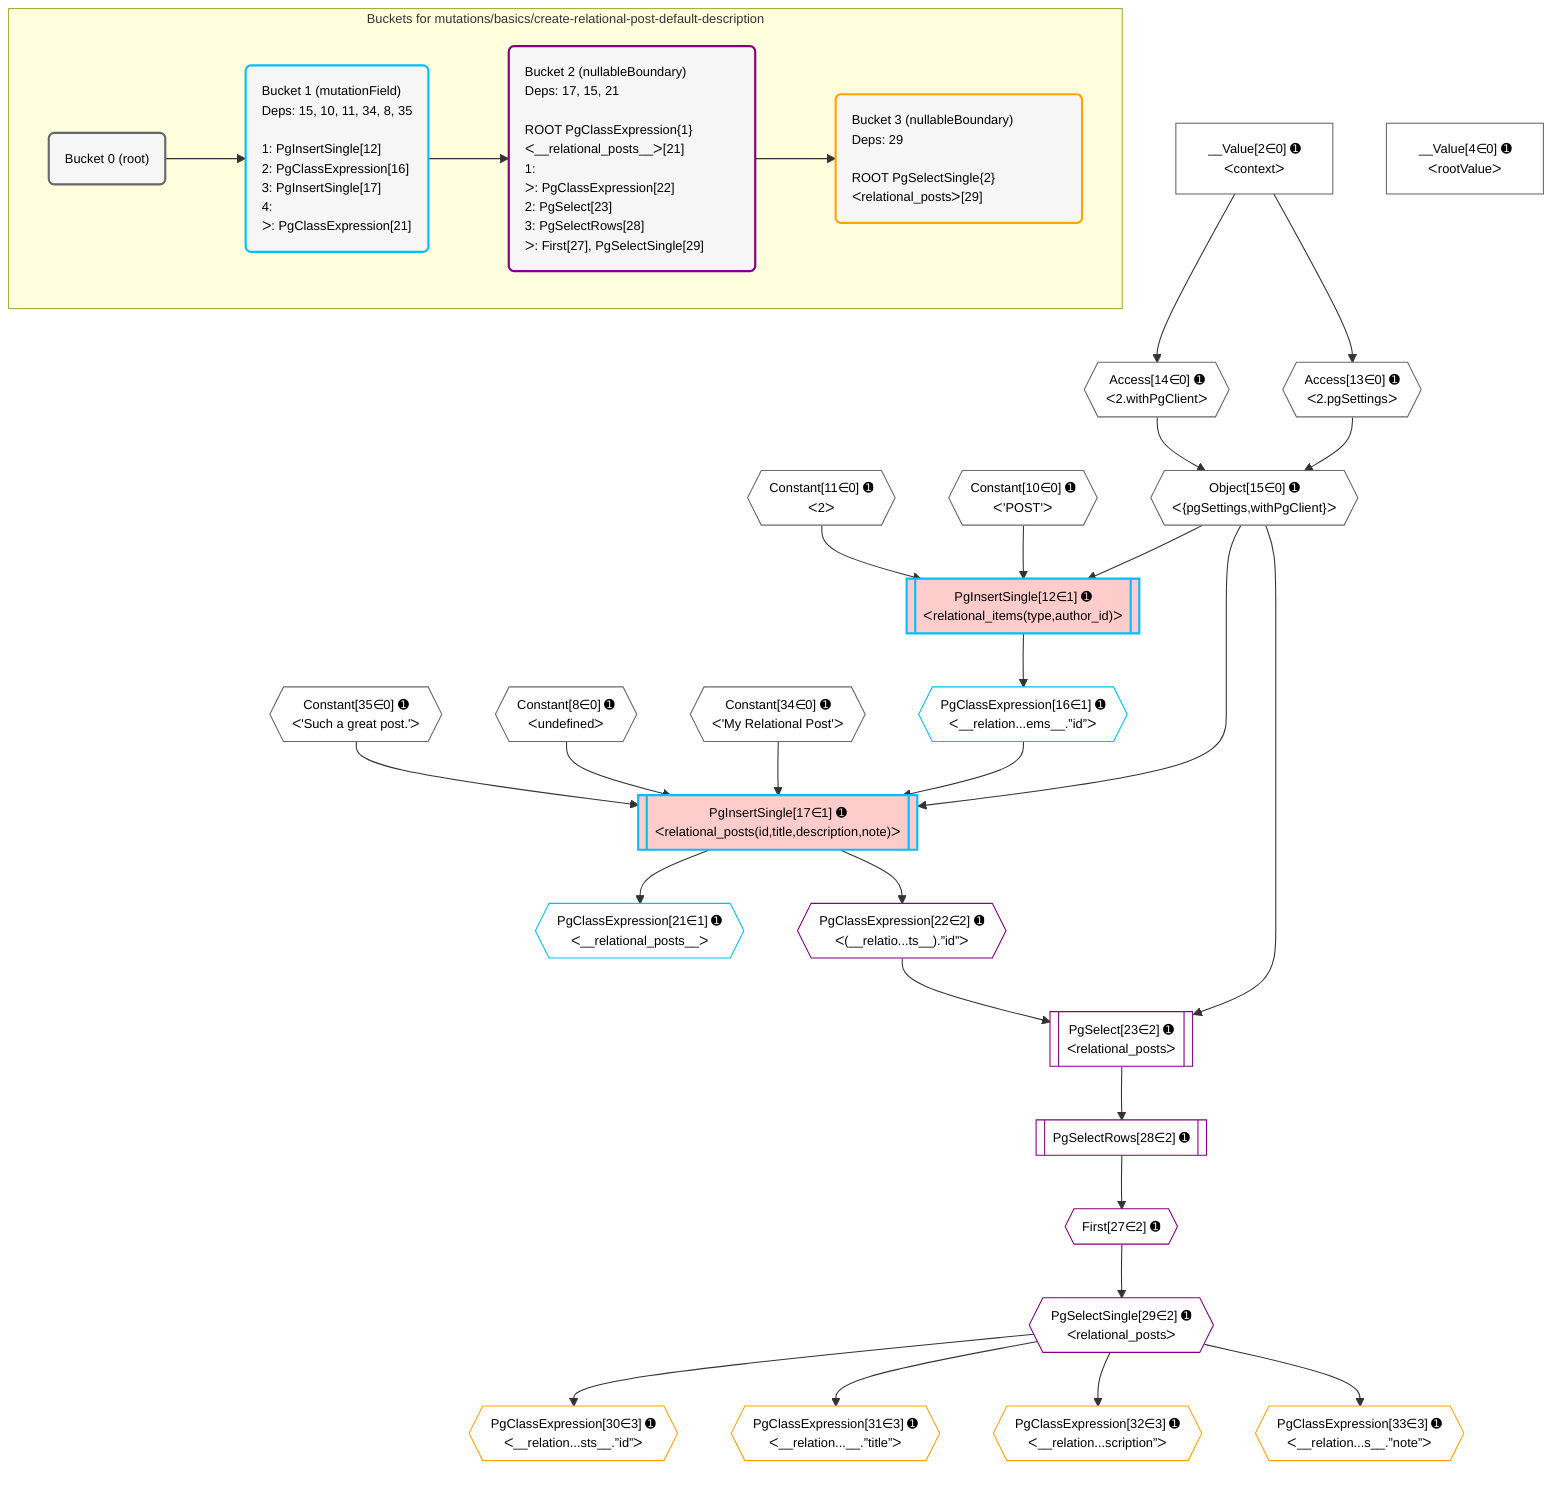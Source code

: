 %%{init: {'themeVariables': { 'fontSize': '12px'}}}%%
graph TD
    classDef path fill:#eee,stroke:#000,color:#000
    classDef plan fill:#fff,stroke-width:1px,color:#000
    classDef itemplan fill:#fff,stroke-width:2px,color:#000
    classDef unbatchedplan fill:#dff,stroke-width:1px,color:#000
    classDef sideeffectplan fill:#fcc,stroke-width:2px,color:#000
    classDef bucket fill:#f6f6f6,color:#000,stroke-width:2px,text-align:left


    %% plan dependencies
    Object15{{"Object[15∈0] ➊<br />ᐸ{pgSettings,withPgClient}ᐳ"}}:::plan
    Access13{{"Access[13∈0] ➊<br />ᐸ2.pgSettingsᐳ"}}:::plan
    Access14{{"Access[14∈0] ➊<br />ᐸ2.withPgClientᐳ"}}:::plan
    Access13 & Access14 --> Object15
    __Value2["__Value[2∈0] ➊<br />ᐸcontextᐳ"]:::plan
    __Value2 --> Access13
    __Value2 --> Access14
    __Value4["__Value[4∈0] ➊<br />ᐸrootValueᐳ"]:::plan
    Constant8{{"Constant[8∈0] ➊<br />ᐸundefinedᐳ"}}:::plan
    Constant10{{"Constant[10∈0] ➊<br />ᐸ'POST'ᐳ"}}:::plan
    Constant11{{"Constant[11∈0] ➊<br />ᐸ2ᐳ"}}:::plan
    Constant34{{"Constant[34∈0] ➊<br />ᐸ'My Relational Post'ᐳ"}}:::plan
    Constant35{{"Constant[35∈0] ➊<br />ᐸ'Such a great post.'ᐳ"}}:::plan
    PgInsertSingle17[["PgInsertSingle[17∈1] ➊<br />ᐸrelational_posts(id,title,description,note)ᐳ"]]:::sideeffectplan
    PgClassExpression16{{"PgClassExpression[16∈1] ➊<br />ᐸ__relation...ems__.”id”ᐳ"}}:::plan
    Object15 & PgClassExpression16 & Constant34 & Constant8 & Constant35 --> PgInsertSingle17
    PgInsertSingle12[["PgInsertSingle[12∈1] ➊<br />ᐸrelational_items(type,author_id)ᐳ"]]:::sideeffectplan
    Object15 & Constant10 & Constant11 --> PgInsertSingle12
    PgInsertSingle12 --> PgClassExpression16
    PgClassExpression21{{"PgClassExpression[21∈1] ➊<br />ᐸ__relational_posts__ᐳ"}}:::plan
    PgInsertSingle17 --> PgClassExpression21
    PgSelect23[["PgSelect[23∈2] ➊<br />ᐸrelational_postsᐳ"]]:::plan
    PgClassExpression22{{"PgClassExpression[22∈2] ➊<br />ᐸ(__relatio...ts__).”id”ᐳ"}}:::plan
    Object15 & PgClassExpression22 --> PgSelect23
    PgInsertSingle17 --> PgClassExpression22
    First27{{"First[27∈2] ➊"}}:::plan
    PgSelectRows28[["PgSelectRows[28∈2] ➊"]]:::plan
    PgSelectRows28 --> First27
    PgSelect23 --> PgSelectRows28
    PgSelectSingle29{{"PgSelectSingle[29∈2] ➊<br />ᐸrelational_postsᐳ"}}:::plan
    First27 --> PgSelectSingle29
    PgClassExpression30{{"PgClassExpression[30∈3] ➊<br />ᐸ__relation...sts__.”id”ᐳ"}}:::plan
    PgSelectSingle29 --> PgClassExpression30
    PgClassExpression31{{"PgClassExpression[31∈3] ➊<br />ᐸ__relation...__.”title”ᐳ"}}:::plan
    PgSelectSingle29 --> PgClassExpression31
    PgClassExpression32{{"PgClassExpression[32∈3] ➊<br />ᐸ__relation...scription”ᐳ"}}:::plan
    PgSelectSingle29 --> PgClassExpression32
    PgClassExpression33{{"PgClassExpression[33∈3] ➊<br />ᐸ__relation...s__.”note”ᐳ"}}:::plan
    PgSelectSingle29 --> PgClassExpression33

    %% define steps

    subgraph "Buckets for mutations/basics/create-relational-post-default-description"
    Bucket0("Bucket 0 (root)"):::bucket
    classDef bucket0 stroke:#696969
    class Bucket0,__Value2,__Value4,Constant8,Constant10,Constant11,Access13,Access14,Object15,Constant34,Constant35 bucket0
    Bucket1("Bucket 1 (mutationField)<br />Deps: 15, 10, 11, 34, 8, 35<br /><br />1: PgInsertSingle[12]<br />2: PgClassExpression[16]<br />3: PgInsertSingle[17]<br />4: <br />ᐳ: PgClassExpression[21]"):::bucket
    classDef bucket1 stroke:#00bfff
    class Bucket1,PgInsertSingle12,PgClassExpression16,PgInsertSingle17,PgClassExpression21 bucket1
    Bucket2("Bucket 2 (nullableBoundary)<br />Deps: 17, 15, 21<br /><br />ROOT PgClassExpression{1}ᐸ__relational_posts__ᐳ[21]<br />1: <br />ᐳ: PgClassExpression[22]<br />2: PgSelect[23]<br />3: PgSelectRows[28]<br />ᐳ: First[27], PgSelectSingle[29]"):::bucket
    classDef bucket2 stroke:#7f007f
    class Bucket2,PgClassExpression22,PgSelect23,First27,PgSelectRows28,PgSelectSingle29 bucket2
    Bucket3("Bucket 3 (nullableBoundary)<br />Deps: 29<br /><br />ROOT PgSelectSingle{2}ᐸrelational_postsᐳ[29]"):::bucket
    classDef bucket3 stroke:#ffa500
    class Bucket3,PgClassExpression30,PgClassExpression31,PgClassExpression32,PgClassExpression33 bucket3
    Bucket0 --> Bucket1
    Bucket1 --> Bucket2
    Bucket2 --> Bucket3
    end